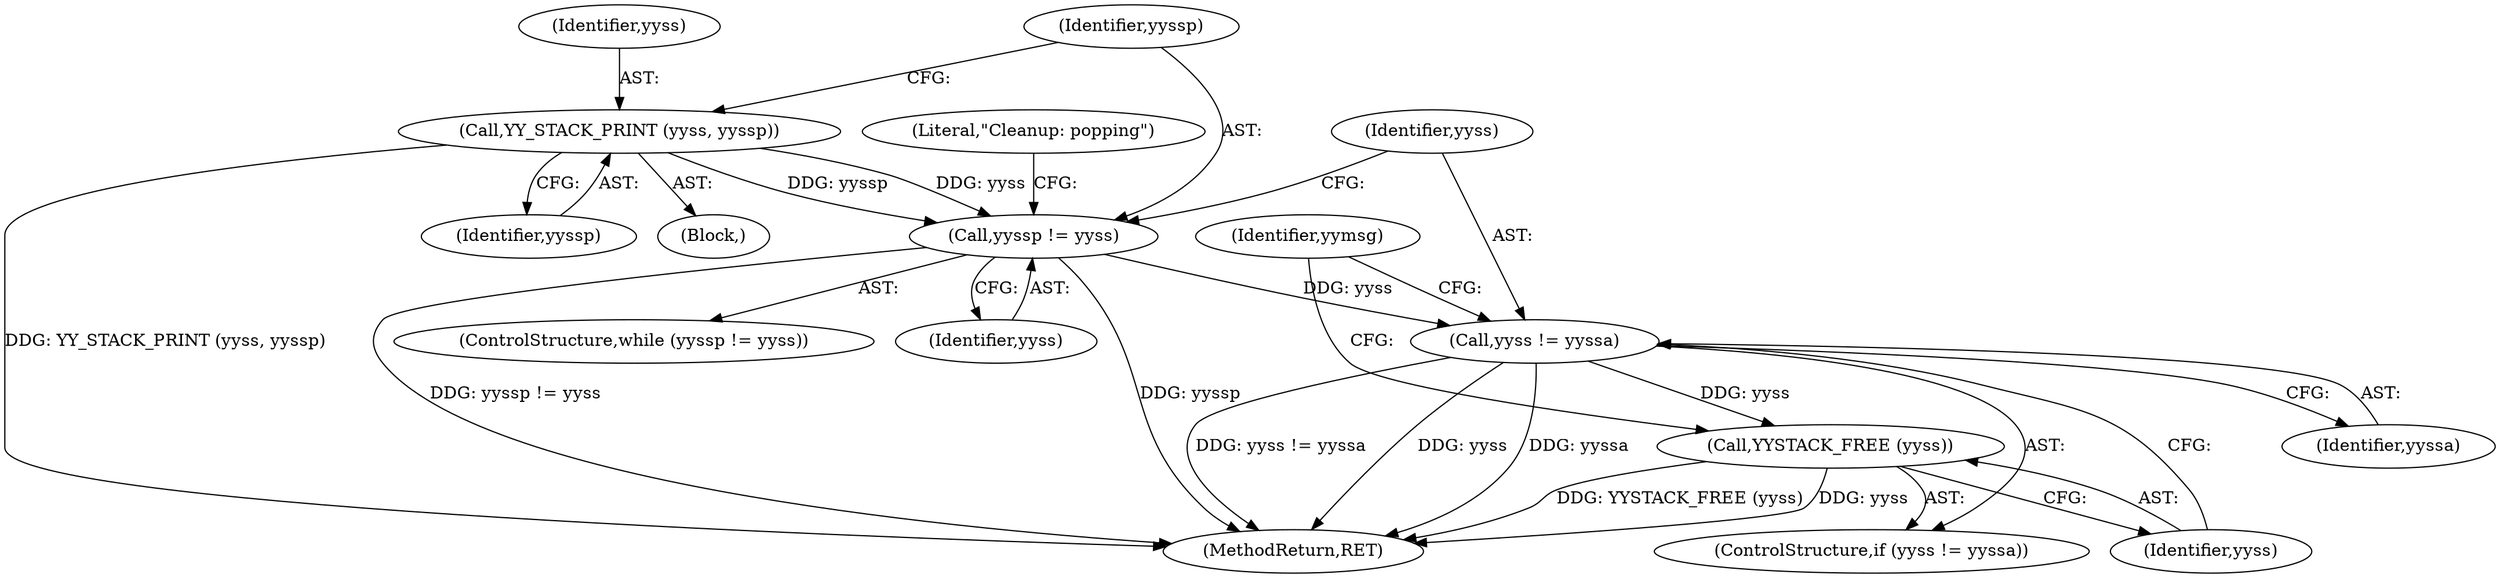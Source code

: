 digraph "0_yara_925bcf3c3b0a28b5b78e25d9efda5c0bf27ae699_1@pointer" {
"1001876" [label="(Call,yyssp != yyss)"];
"1001872" [label="(Call,YY_STACK_PRINT (yyss, yyssp))"];
"1001892" [label="(Call,yyss != yyssa)"];
"1001895" [label="(Call,YYSTACK_FREE (yyss))"];
"1001872" [label="(Call,YY_STACK_PRINT (yyss, yyssp))"];
"1001876" [label="(Call,yyssp != yyss)"];
"1001896" [label="(Identifier,yyss)"];
"1001895" [label="(Call,YYSTACK_FREE (yyss))"];
"1001899" [label="(Identifier,yymsg)"];
"1001873" [label="(Identifier,yyss)"];
"1001881" [label="(Literal,\"Cleanup: popping\")"];
"1001877" [label="(Identifier,yyssp)"];
"1001891" [label="(ControlStructure,if (yyss != yyssa))"];
"1001893" [label="(Identifier,yyss)"];
"1001878" [label="(Identifier,yyss)"];
"1001874" [label="(Identifier,yyssp)"];
"1001892" [label="(Call,yyss != yyssa)"];
"1001894" [label="(Identifier,yyssa)"];
"1000216" [label="(Block,)"];
"1001905" [label="(MethodReturn,RET)"];
"1001875" [label="(ControlStructure,while (yyssp != yyss))"];
"1001876" -> "1001875"  [label="AST: "];
"1001876" -> "1001878"  [label="CFG: "];
"1001877" -> "1001876"  [label="AST: "];
"1001878" -> "1001876"  [label="AST: "];
"1001881" -> "1001876"  [label="CFG: "];
"1001893" -> "1001876"  [label="CFG: "];
"1001876" -> "1001905"  [label="DDG: yyssp"];
"1001876" -> "1001905"  [label="DDG: yyssp != yyss"];
"1001872" -> "1001876"  [label="DDG: yyssp"];
"1001872" -> "1001876"  [label="DDG: yyss"];
"1001876" -> "1001892"  [label="DDG: yyss"];
"1001872" -> "1000216"  [label="AST: "];
"1001872" -> "1001874"  [label="CFG: "];
"1001873" -> "1001872"  [label="AST: "];
"1001874" -> "1001872"  [label="AST: "];
"1001877" -> "1001872"  [label="CFG: "];
"1001872" -> "1001905"  [label="DDG: YY_STACK_PRINT (yyss, yyssp)"];
"1001892" -> "1001891"  [label="AST: "];
"1001892" -> "1001894"  [label="CFG: "];
"1001893" -> "1001892"  [label="AST: "];
"1001894" -> "1001892"  [label="AST: "];
"1001896" -> "1001892"  [label="CFG: "];
"1001899" -> "1001892"  [label="CFG: "];
"1001892" -> "1001905"  [label="DDG: yyss"];
"1001892" -> "1001905"  [label="DDG: yyssa"];
"1001892" -> "1001905"  [label="DDG: yyss != yyssa"];
"1001892" -> "1001895"  [label="DDG: yyss"];
"1001895" -> "1001891"  [label="AST: "];
"1001895" -> "1001896"  [label="CFG: "];
"1001896" -> "1001895"  [label="AST: "];
"1001899" -> "1001895"  [label="CFG: "];
"1001895" -> "1001905"  [label="DDG: YYSTACK_FREE (yyss)"];
"1001895" -> "1001905"  [label="DDG: yyss"];
}
